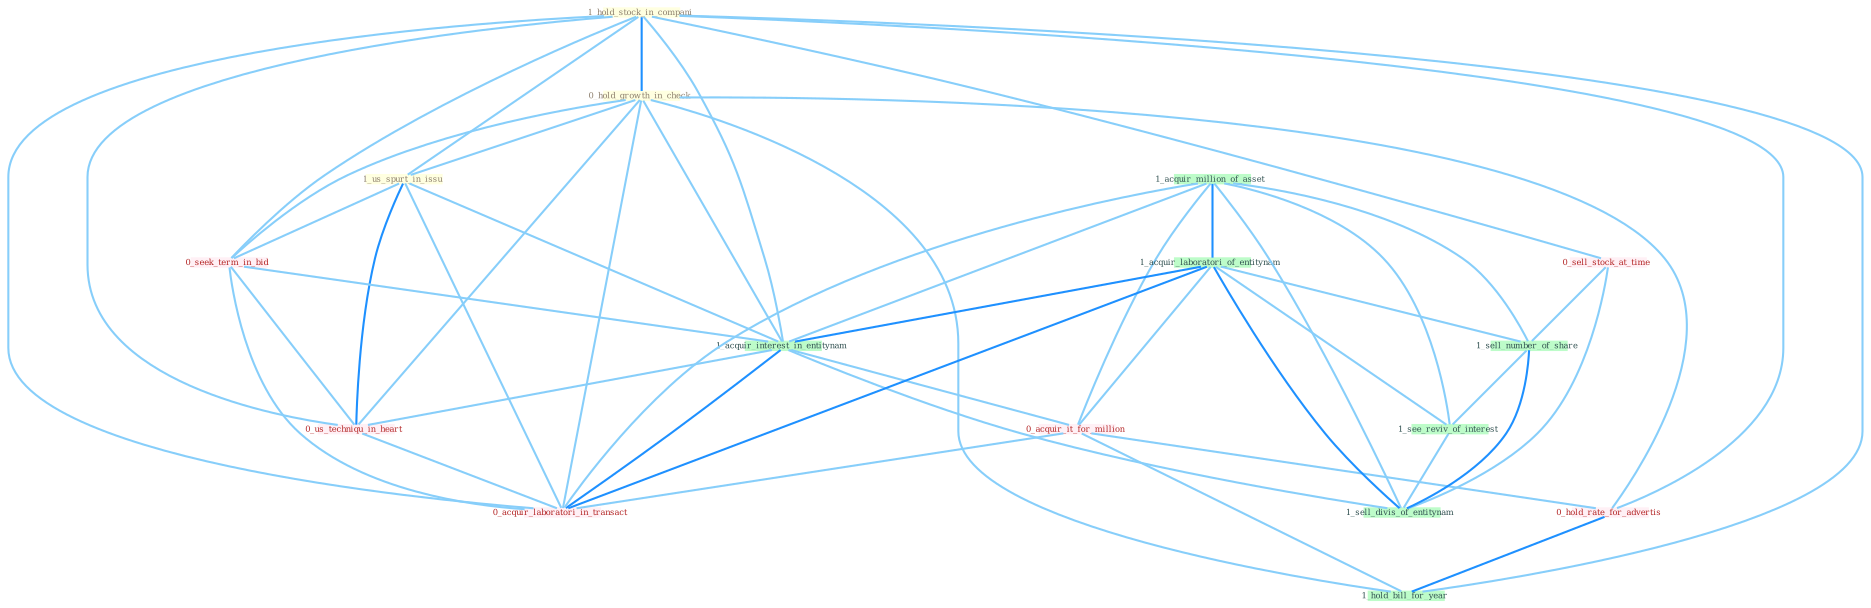 Graph G{ 
    node
    [shape=polygon,style=filled,width=.5,height=.06,color="#BDFCC9",fixedsize=true,fontsize=4,
    fontcolor="#2f4f4f"];
    {node
    [color="#ffffe0", fontcolor="#8b7d6b"] "1_hold_stock_in_compani " "0_hold_growth_in_check " "1_us_spurt_in_issu "}
{node [color="#fff0f5", fontcolor="#b22222"] "0_seek_term_in_bid " "0_us_techniqu_in_heart " "0_acquir_it_for_million " "0_hold_rate_for_advertis " "0_acquir_laboratori_in_transact " "0_sell_stock_at_time "}
edge [color="#B0E2FF"];

	"1_hold_stock_in_compani " -- "0_hold_growth_in_check " [w="2", color="#1e90ff" , len=0.8];
	"1_hold_stock_in_compani " -- "1_us_spurt_in_issu " [w="1", color="#87cefa" ];
	"1_hold_stock_in_compani " -- "0_seek_term_in_bid " [w="1", color="#87cefa" ];
	"1_hold_stock_in_compani " -- "1_acquir_interest_in_entitynam " [w="1", color="#87cefa" ];
	"1_hold_stock_in_compani " -- "0_us_techniqu_in_heart " [w="1", color="#87cefa" ];
	"1_hold_stock_in_compani " -- "0_hold_rate_for_advertis " [w="1", color="#87cefa" ];
	"1_hold_stock_in_compani " -- "0_acquir_laboratori_in_transact " [w="1", color="#87cefa" ];
	"1_hold_stock_in_compani " -- "0_sell_stock_at_time " [w="1", color="#87cefa" ];
	"1_hold_stock_in_compani " -- "1_hold_bill_for_year " [w="1", color="#87cefa" ];
	"0_hold_growth_in_check " -- "1_us_spurt_in_issu " [w="1", color="#87cefa" ];
	"0_hold_growth_in_check " -- "0_seek_term_in_bid " [w="1", color="#87cefa" ];
	"0_hold_growth_in_check " -- "1_acquir_interest_in_entitynam " [w="1", color="#87cefa" ];
	"0_hold_growth_in_check " -- "0_us_techniqu_in_heart " [w="1", color="#87cefa" ];
	"0_hold_growth_in_check " -- "0_hold_rate_for_advertis " [w="1", color="#87cefa" ];
	"0_hold_growth_in_check " -- "0_acquir_laboratori_in_transact " [w="1", color="#87cefa" ];
	"0_hold_growth_in_check " -- "1_hold_bill_for_year " [w="1", color="#87cefa" ];
	"1_us_spurt_in_issu " -- "0_seek_term_in_bid " [w="1", color="#87cefa" ];
	"1_us_spurt_in_issu " -- "1_acquir_interest_in_entitynam " [w="1", color="#87cefa" ];
	"1_us_spurt_in_issu " -- "0_us_techniqu_in_heart " [w="2", color="#1e90ff" , len=0.8];
	"1_us_spurt_in_issu " -- "0_acquir_laboratori_in_transact " [w="1", color="#87cefa" ];
	"1_acquir_million_of_asset " -- "1_acquir_laboratori_of_entitynam " [w="2", color="#1e90ff" , len=0.8];
	"1_acquir_million_of_asset " -- "1_acquir_interest_in_entitynam " [w="1", color="#87cefa" ];
	"1_acquir_million_of_asset " -- "0_acquir_it_for_million " [w="1", color="#87cefa" ];
	"1_acquir_million_of_asset " -- "0_acquir_laboratori_in_transact " [w="1", color="#87cefa" ];
	"1_acquir_million_of_asset " -- "1_sell_number_of_share " [w="1", color="#87cefa" ];
	"1_acquir_million_of_asset " -- "1_see_reviv_of_interest " [w="1", color="#87cefa" ];
	"1_acquir_million_of_asset " -- "1_sell_divis_of_entitynam " [w="1", color="#87cefa" ];
	"1_acquir_laboratori_of_entitynam " -- "1_acquir_interest_in_entitynam " [w="2", color="#1e90ff" , len=0.8];
	"1_acquir_laboratori_of_entitynam " -- "0_acquir_it_for_million " [w="1", color="#87cefa" ];
	"1_acquir_laboratori_of_entitynam " -- "0_acquir_laboratori_in_transact " [w="2", color="#1e90ff" , len=0.8];
	"1_acquir_laboratori_of_entitynam " -- "1_sell_number_of_share " [w="1", color="#87cefa" ];
	"1_acquir_laboratori_of_entitynam " -- "1_see_reviv_of_interest " [w="1", color="#87cefa" ];
	"1_acquir_laboratori_of_entitynam " -- "1_sell_divis_of_entitynam " [w="2", color="#1e90ff" , len=0.8];
	"0_seek_term_in_bid " -- "1_acquir_interest_in_entitynam " [w="1", color="#87cefa" ];
	"0_seek_term_in_bid " -- "0_us_techniqu_in_heart " [w="1", color="#87cefa" ];
	"0_seek_term_in_bid " -- "0_acquir_laboratori_in_transact " [w="1", color="#87cefa" ];
	"1_acquir_interest_in_entitynam " -- "0_us_techniqu_in_heart " [w="1", color="#87cefa" ];
	"1_acquir_interest_in_entitynam " -- "0_acquir_it_for_million " [w="1", color="#87cefa" ];
	"1_acquir_interest_in_entitynam " -- "0_acquir_laboratori_in_transact " [w="2", color="#1e90ff" , len=0.8];
	"1_acquir_interest_in_entitynam " -- "1_sell_divis_of_entitynam " [w="1", color="#87cefa" ];
	"0_us_techniqu_in_heart " -- "0_acquir_laboratori_in_transact " [w="1", color="#87cefa" ];
	"0_acquir_it_for_million " -- "0_hold_rate_for_advertis " [w="1", color="#87cefa" ];
	"0_acquir_it_for_million " -- "0_acquir_laboratori_in_transact " [w="1", color="#87cefa" ];
	"0_acquir_it_for_million " -- "1_hold_bill_for_year " [w="1", color="#87cefa" ];
	"0_hold_rate_for_advertis " -- "1_hold_bill_for_year " [w="2", color="#1e90ff" , len=0.8];
	"0_sell_stock_at_time " -- "1_sell_number_of_share " [w="1", color="#87cefa" ];
	"0_sell_stock_at_time " -- "1_sell_divis_of_entitynam " [w="1", color="#87cefa" ];
	"1_sell_number_of_share " -- "1_see_reviv_of_interest " [w="1", color="#87cefa" ];
	"1_sell_number_of_share " -- "1_sell_divis_of_entitynam " [w="2", color="#1e90ff" , len=0.8];
	"1_see_reviv_of_interest " -- "1_sell_divis_of_entitynam " [w="1", color="#87cefa" ];
}
